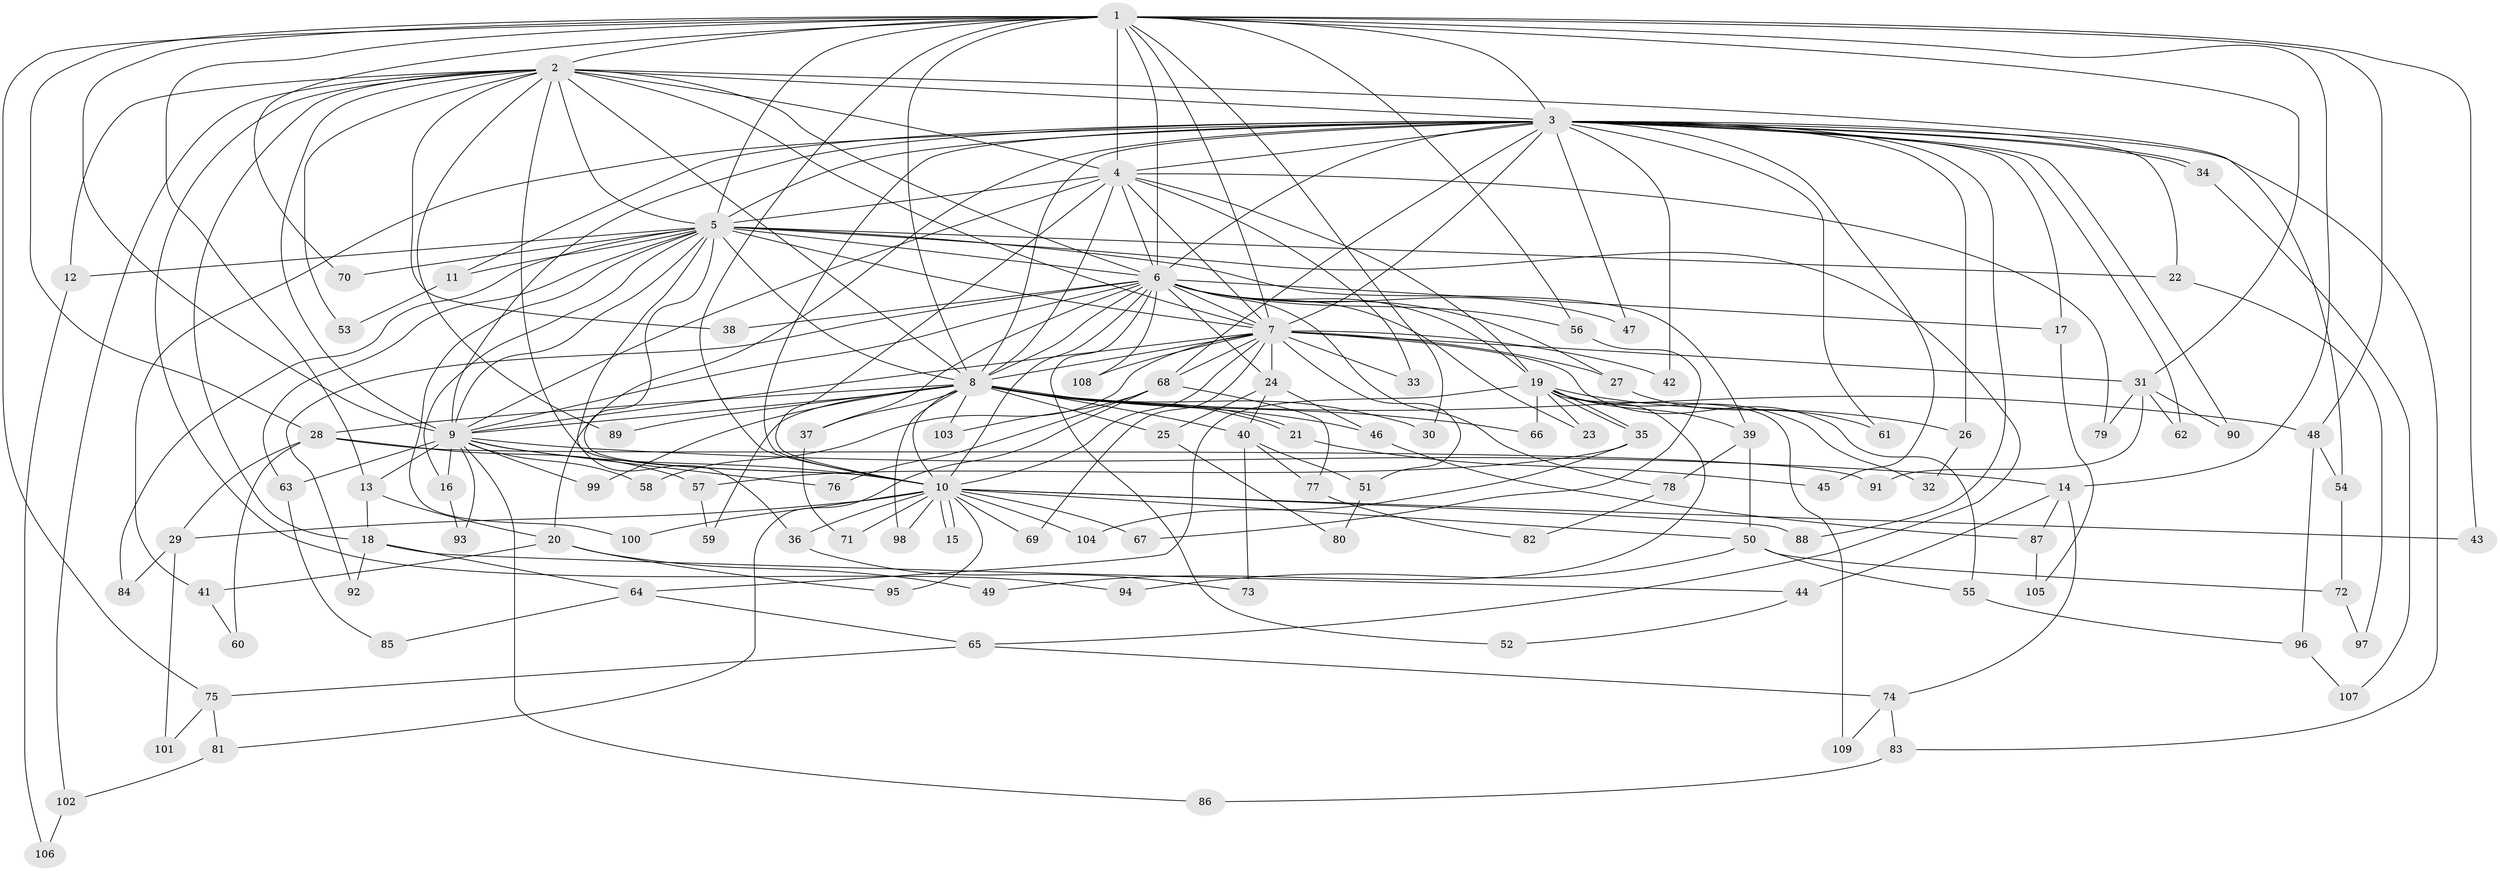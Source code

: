 // Generated by graph-tools (version 1.1) at 2025/25/03/09/25 03:25:50]
// undirected, 109 vertices, 243 edges
graph export_dot {
graph [start="1"]
  node [color=gray90,style=filled];
  1;
  2;
  3;
  4;
  5;
  6;
  7;
  8;
  9;
  10;
  11;
  12;
  13;
  14;
  15;
  16;
  17;
  18;
  19;
  20;
  21;
  22;
  23;
  24;
  25;
  26;
  27;
  28;
  29;
  30;
  31;
  32;
  33;
  34;
  35;
  36;
  37;
  38;
  39;
  40;
  41;
  42;
  43;
  44;
  45;
  46;
  47;
  48;
  49;
  50;
  51;
  52;
  53;
  54;
  55;
  56;
  57;
  58;
  59;
  60;
  61;
  62;
  63;
  64;
  65;
  66;
  67;
  68;
  69;
  70;
  71;
  72;
  73;
  74;
  75;
  76;
  77;
  78;
  79;
  80;
  81;
  82;
  83;
  84;
  85;
  86;
  87;
  88;
  89;
  90;
  91;
  92;
  93;
  94;
  95;
  96;
  97;
  98;
  99;
  100;
  101;
  102;
  103;
  104;
  105;
  106;
  107;
  108;
  109;
  1 -- 2;
  1 -- 3;
  1 -- 4;
  1 -- 5;
  1 -- 6;
  1 -- 7;
  1 -- 8;
  1 -- 9;
  1 -- 10;
  1 -- 13;
  1 -- 14;
  1 -- 28;
  1 -- 30;
  1 -- 31;
  1 -- 43;
  1 -- 48;
  1 -- 56;
  1 -- 70;
  1 -- 75;
  2 -- 3;
  2 -- 4;
  2 -- 5;
  2 -- 6;
  2 -- 7;
  2 -- 8;
  2 -- 9;
  2 -- 10;
  2 -- 12;
  2 -- 18;
  2 -- 38;
  2 -- 53;
  2 -- 54;
  2 -- 89;
  2 -- 94;
  2 -- 102;
  3 -- 4;
  3 -- 5;
  3 -- 6;
  3 -- 7;
  3 -- 8;
  3 -- 9;
  3 -- 10;
  3 -- 11;
  3 -- 17;
  3 -- 20;
  3 -- 22;
  3 -- 26;
  3 -- 34;
  3 -- 34;
  3 -- 41;
  3 -- 42;
  3 -- 45;
  3 -- 47;
  3 -- 61;
  3 -- 62;
  3 -- 68;
  3 -- 83;
  3 -- 88;
  3 -- 90;
  4 -- 5;
  4 -- 6;
  4 -- 7;
  4 -- 8;
  4 -- 9;
  4 -- 10;
  4 -- 19;
  4 -- 33;
  4 -- 79;
  5 -- 6;
  5 -- 7;
  5 -- 8;
  5 -- 9;
  5 -- 10;
  5 -- 11;
  5 -- 12;
  5 -- 16;
  5 -- 22;
  5 -- 36;
  5 -- 39;
  5 -- 63;
  5 -- 65;
  5 -- 70;
  5 -- 84;
  5 -- 100;
  6 -- 7;
  6 -- 8;
  6 -- 9;
  6 -- 10;
  6 -- 17;
  6 -- 19;
  6 -- 23;
  6 -- 24;
  6 -- 27;
  6 -- 37;
  6 -- 38;
  6 -- 47;
  6 -- 52;
  6 -- 56;
  6 -- 78;
  6 -- 92;
  6 -- 108;
  7 -- 8;
  7 -- 9;
  7 -- 10;
  7 -- 24;
  7 -- 27;
  7 -- 31;
  7 -- 33;
  7 -- 42;
  7 -- 51;
  7 -- 55;
  7 -- 58;
  7 -- 68;
  7 -- 69;
  7 -- 108;
  8 -- 9;
  8 -- 10;
  8 -- 21;
  8 -- 21;
  8 -- 25;
  8 -- 28;
  8 -- 30;
  8 -- 37;
  8 -- 40;
  8 -- 46;
  8 -- 48;
  8 -- 59;
  8 -- 66;
  8 -- 89;
  8 -- 98;
  8 -- 99;
  8 -- 103;
  9 -- 10;
  9 -- 13;
  9 -- 14;
  9 -- 16;
  9 -- 58;
  9 -- 63;
  9 -- 76;
  9 -- 86;
  9 -- 93;
  9 -- 99;
  10 -- 15;
  10 -- 15;
  10 -- 29;
  10 -- 36;
  10 -- 43;
  10 -- 50;
  10 -- 67;
  10 -- 69;
  10 -- 71;
  10 -- 88;
  10 -- 95;
  10 -- 98;
  10 -- 100;
  10 -- 104;
  11 -- 53;
  12 -- 106;
  13 -- 18;
  13 -- 20;
  14 -- 44;
  14 -- 74;
  14 -- 87;
  16 -- 93;
  17 -- 105;
  18 -- 44;
  18 -- 64;
  18 -- 92;
  19 -- 23;
  19 -- 26;
  19 -- 32;
  19 -- 35;
  19 -- 35;
  19 -- 39;
  19 -- 49;
  19 -- 64;
  19 -- 66;
  19 -- 109;
  20 -- 41;
  20 -- 49;
  20 -- 95;
  21 -- 45;
  22 -- 97;
  24 -- 25;
  24 -- 40;
  24 -- 46;
  25 -- 80;
  26 -- 32;
  27 -- 61;
  28 -- 29;
  28 -- 57;
  28 -- 60;
  28 -- 91;
  29 -- 84;
  29 -- 101;
  31 -- 62;
  31 -- 79;
  31 -- 90;
  31 -- 91;
  34 -- 107;
  35 -- 57;
  35 -- 104;
  36 -- 73;
  37 -- 71;
  39 -- 50;
  39 -- 78;
  40 -- 51;
  40 -- 73;
  40 -- 77;
  41 -- 60;
  44 -- 52;
  46 -- 87;
  48 -- 54;
  48 -- 96;
  50 -- 55;
  50 -- 72;
  50 -- 94;
  51 -- 80;
  54 -- 72;
  55 -- 96;
  56 -- 67;
  57 -- 59;
  63 -- 85;
  64 -- 65;
  64 -- 85;
  65 -- 74;
  65 -- 75;
  68 -- 76;
  68 -- 77;
  68 -- 81;
  68 -- 103;
  72 -- 97;
  74 -- 83;
  74 -- 109;
  75 -- 81;
  75 -- 101;
  77 -- 82;
  78 -- 82;
  81 -- 102;
  83 -- 86;
  87 -- 105;
  96 -- 107;
  102 -- 106;
}

